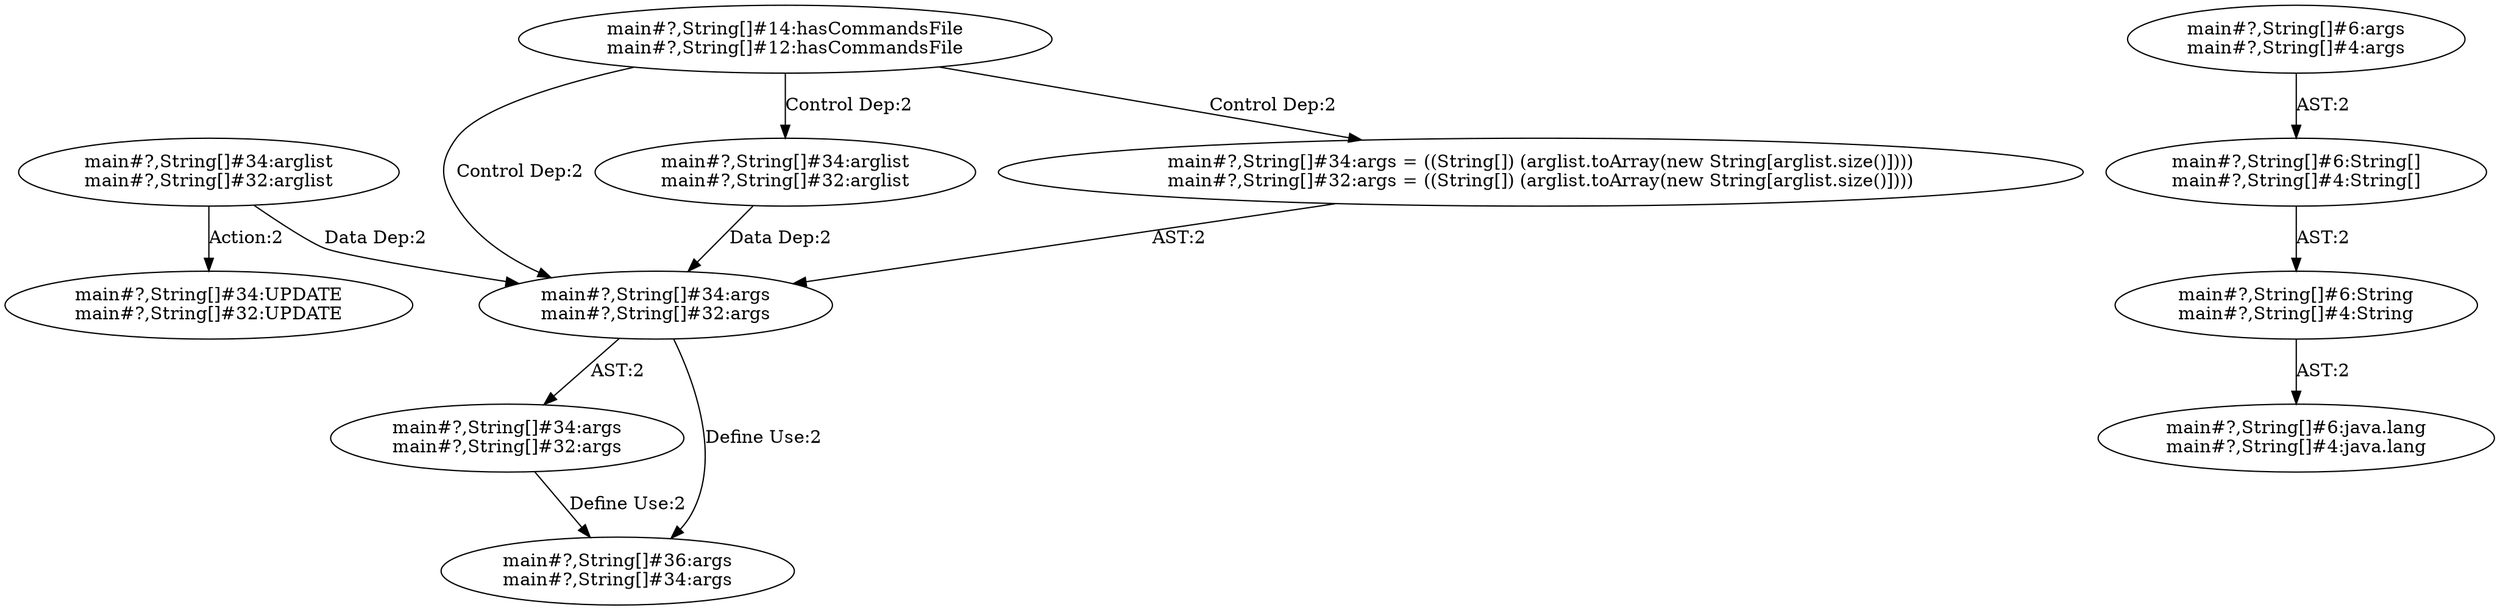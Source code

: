 digraph "Pattern" {
0 [label="main#?,String[]#34:UPDATE
main#?,String[]#32:UPDATE" shape=ellipse]
1 [label="main#?,String[]#34:args
main#?,String[]#32:args" shape=ellipse]
2 [label="main#?,String[]#14:hasCommandsFile
main#?,String[]#12:hasCommandsFile" shape=ellipse]
3 [label="main#?,String[]#34:arglist
main#?,String[]#32:arglist" shape=ellipse]
4 [label="main#?,String[]#34:args = ((String[]) (arglist.toArray(new String[arglist.size()])))
main#?,String[]#32:args = ((String[]) (arglist.toArray(new String[arglist.size()])))" shape=ellipse]
5 [label="main#?,String[]#34:arglist
main#?,String[]#32:arglist" shape=ellipse]
6 [label="main#?,String[]#6:args
main#?,String[]#4:args" shape=ellipse]
7 [label="main#?,String[]#6:String[]
main#?,String[]#4:String[]" shape=ellipse]
8 [label="main#?,String[]#6:String
main#?,String[]#4:String" shape=ellipse]
9 [label="main#?,String[]#6:java.lang
main#?,String[]#4:java.lang" shape=ellipse]
10 [label="main#?,String[]#34:args
main#?,String[]#32:args" shape=ellipse]
11 [label="main#?,String[]#36:args
main#?,String[]#34:args" shape=ellipse]
1 -> 10 [label="AST:2"];
1 -> 11 [label="Define Use:2"];
2 -> 1 [label="Control Dep:2"];
2 -> 4 [label="Control Dep:2"];
2 -> 3 [label="Control Dep:2"];
3 -> 1 [label="Data Dep:2"];
4 -> 1 [label="AST:2"];
5 -> 0 [label="Action:2"];
5 -> 1 [label="Data Dep:2"];
6 -> 7 [label="AST:2"];
7 -> 8 [label="AST:2"];
8 -> 9 [label="AST:2"];
10 -> 11 [label="Define Use:2"];
}